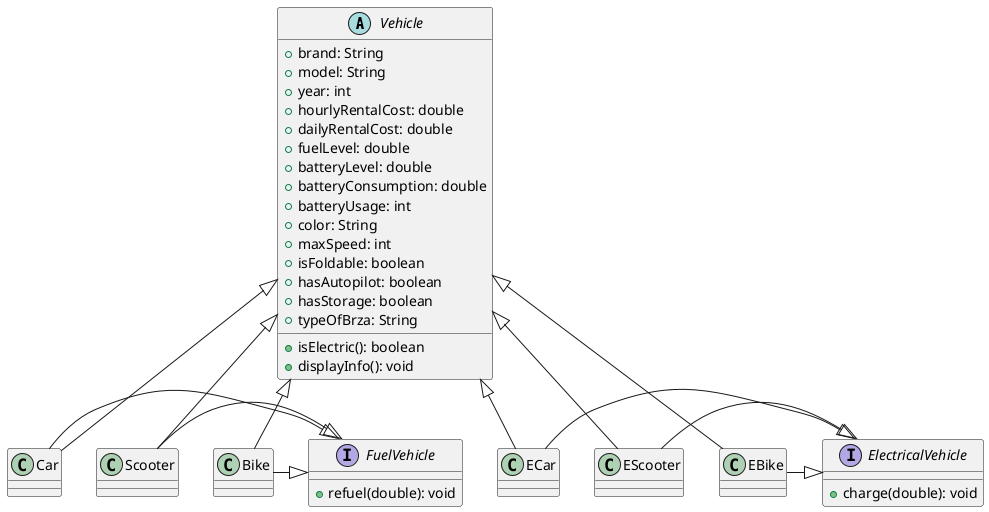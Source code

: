 @startuml
abstract class Vehicle {
  +brand: String
  +model: String
  +year: int
  +hourlyRentalCost: double
  +dailyRentalCost: double
  +fuelLevel: double
  +batteryLevel: double
  +batteryConsumption: double
  +batteryUsage: int
  +color: String
  +maxSpeed: int
  +isFoldable: boolean
  +hasAutopilot: boolean
  +hasStorage: boolean
  +typeOfBrza: String
  +isElectric(): boolean
  +displayInfo(): void
}

interface FuelVehicle {
  +refuel(double): void
  
}

interface ElectricalVehicle {
  +charge(double): void
}

class Car {
}

class Scooter {
}

class Bike {
}

class EBike {
}

class EScooter {
}

class ECar {
}

Vehicle <|-- Car
Vehicle <|-- Scooter
Vehicle <|-- Bike
Vehicle <|-- EBike
Vehicle <|-- EScooter
Vehicle <|-- ECar

Car -|> FuelVehicle
Scooter -|> FuelVehicle
Bike -|> FuelVehicle

ECar -|> ElectricalVehicle
EScooter -|> ElectricalVehicle
EBike -|> ElectricalVehicle
@enduml